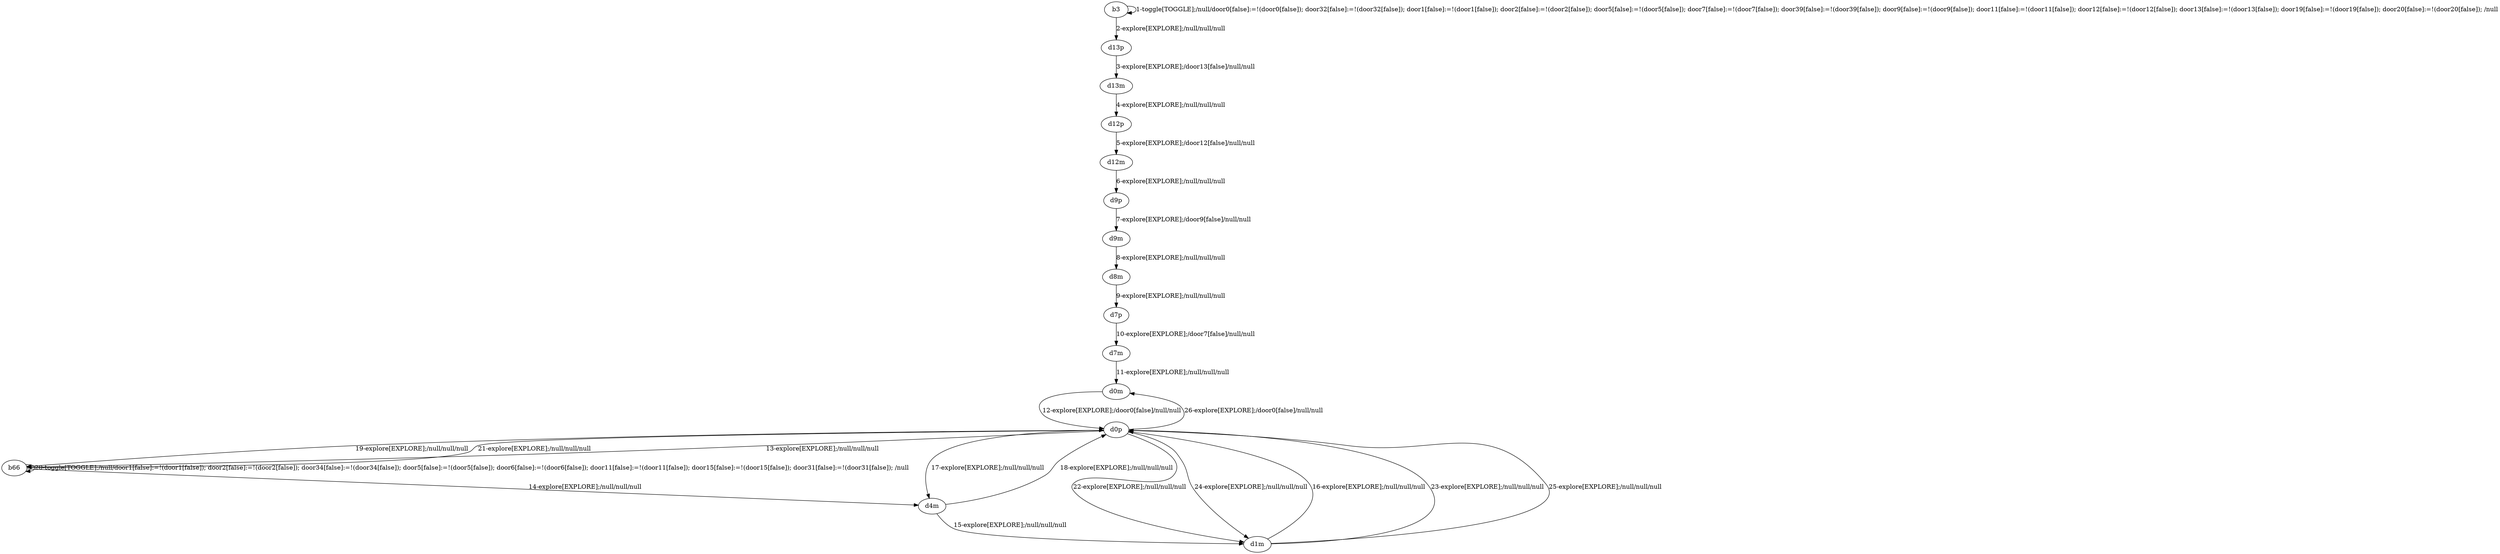 # Total number of goals covered by this test: 1
# d0p --> d0m

digraph g {
"b3" -> "b3" [label = "1-toggle[TOGGLE];/null/door0[false]:=!(door0[false]); door32[false]:=!(door32[false]); door1[false]:=!(door1[false]); door2[false]:=!(door2[false]); door5[false]:=!(door5[false]); door7[false]:=!(door7[false]); door39[false]:=!(door39[false]); door9[false]:=!(door9[false]); door11[false]:=!(door11[false]); door12[false]:=!(door12[false]); door13[false]:=!(door13[false]); door19[false]:=!(door19[false]); door20[false]:=!(door20[false]); /null"];
"b3" -> "d13p" [label = "2-explore[EXPLORE];/null/null/null"];
"d13p" -> "d13m" [label = "3-explore[EXPLORE];/door13[false]/null/null"];
"d13m" -> "d12p" [label = "4-explore[EXPLORE];/null/null/null"];
"d12p" -> "d12m" [label = "5-explore[EXPLORE];/door12[false]/null/null"];
"d12m" -> "d9p" [label = "6-explore[EXPLORE];/null/null/null"];
"d9p" -> "d9m" [label = "7-explore[EXPLORE];/door9[false]/null/null"];
"d9m" -> "d8m" [label = "8-explore[EXPLORE];/null/null/null"];
"d8m" -> "d7p" [label = "9-explore[EXPLORE];/null/null/null"];
"d7p" -> "d7m" [label = "10-explore[EXPLORE];/door7[false]/null/null"];
"d7m" -> "d0m" [label = "11-explore[EXPLORE];/null/null/null"];
"d0m" -> "d0p" [label = "12-explore[EXPLORE];/door0[false]/null/null"];
"d0p" -> "b66" [label = "13-explore[EXPLORE];/null/null/null"];
"b66" -> "d4m" [label = "14-explore[EXPLORE];/null/null/null"];
"d4m" -> "d1m" [label = "15-explore[EXPLORE];/null/null/null"];
"d1m" -> "d0p" [label = "16-explore[EXPLORE];/null/null/null"];
"d0p" -> "d4m" [label = "17-explore[EXPLORE];/null/null/null"];
"d4m" -> "d0p" [label = "18-explore[EXPLORE];/null/null/null"];
"d0p" -> "b66" [label = "19-explore[EXPLORE];/null/null/null"];
"b66" -> "b66" [label = "20-toggle[TOGGLE];/null/door1[false]:=!(door1[false]); door2[false]:=!(door2[false]); door34[false]:=!(door34[false]); door5[false]:=!(door5[false]); door6[false]:=!(door6[false]); door11[false]:=!(door11[false]); door15[false]:=!(door15[false]); door31[false]:=!(door31[false]); /null"];
"b66" -> "d0p" [label = "21-explore[EXPLORE];/null/null/null"];
"d0p" -> "d1m" [label = "22-explore[EXPLORE];/null/null/null"];
"d1m" -> "d0p" [label = "23-explore[EXPLORE];/null/null/null"];
"d0p" -> "d1m" [label = "24-explore[EXPLORE];/null/null/null"];
"d1m" -> "d0p" [label = "25-explore[EXPLORE];/null/null/null"];
"d0p" -> "d0m" [label = "26-explore[EXPLORE];/door0[false]/null/null"];
}